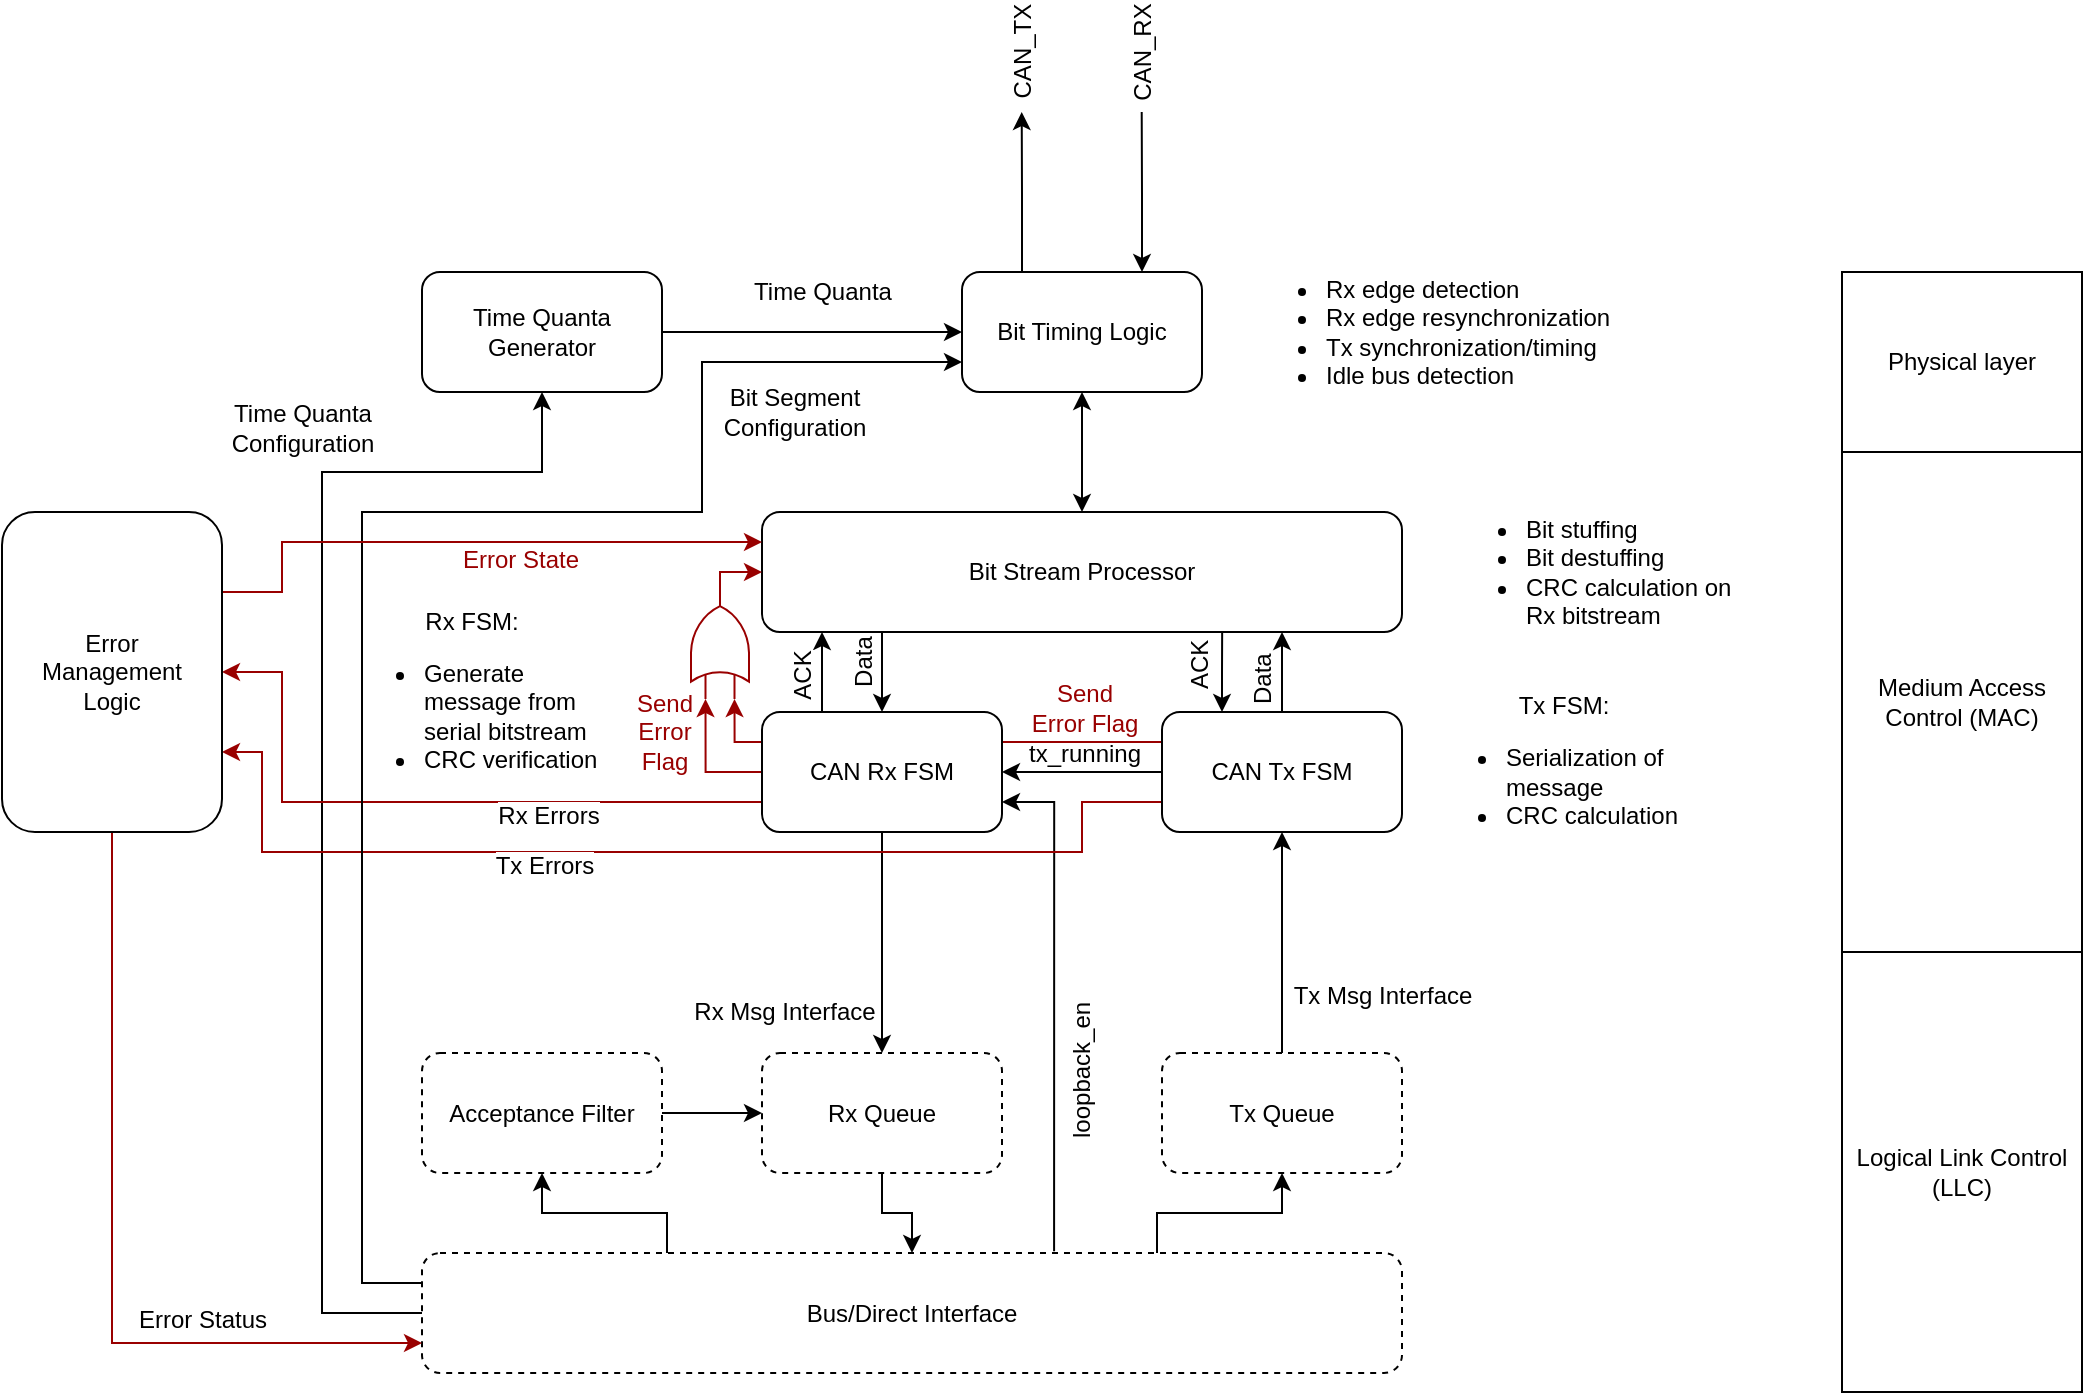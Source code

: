 <mxfile version="11.2.7" type="device" pages="1"><diagram id="me-LAZtUVpTNzn7dx9vU" name="Page-1"><mxGraphModel dx="2522" dy="961" grid="1" gridSize="10" guides="1" tooltips="1" connect="1" arrows="1" fold="1" page="1" pageScale="1" pageWidth="1100" pageHeight="850" math="0" shadow="0"><root><mxCell id="0"/><mxCell id="1" parent="0"/><mxCell id="SrKWXcjdUO_ExOeDERxG-6" style="edgeStyle=orthogonalEdgeStyle;rounded=0;orthogonalLoop=1;jettySize=auto;html=1;exitX=0;exitY=0.25;exitDx=0;exitDy=0;entryX=0;entryY=0.75;entryDx=0;entryDy=0;entryPerimeter=0;strokeColor=#990000;" edge="1" parent="1" source="XEVzVMcjQM6wJkQgXGXH-14" target="SrKWXcjdUO_ExOeDERxG-2"><mxGeometry relative="1" as="geometry"><Array as="points"><mxPoint x="286" y="395"/></Array></mxGeometry></mxCell><mxCell id="SrKWXcjdUO_ExOeDERxG-9" value="Send &lt;br&gt;Error Flag" style="text;html=1;resizable=0;points=[];align=center;verticalAlign=middle;labelBackgroundColor=none;fontColor=#990000;" vertex="1" connectable="0" parent="SrKWXcjdUO_ExOeDERxG-6"><mxGeometry x="0.862" y="-194" relative="1" as="geometry"><mxPoint x="-20" y="-11" as="offset"/></mxGeometry></mxCell><mxCell id="XEVzVMcjQM6wJkQgXGXH-4" style="edgeStyle=orthogonalEdgeStyle;rounded=0;orthogonalLoop=1;jettySize=auto;html=1;exitX=0.25;exitY=0;exitDx=0;exitDy=0;" parent="1" source="XEVzVMcjQM6wJkQgXGXH-1" edge="1"><mxGeometry relative="1" as="geometry"><mxPoint x="429.857" y="80" as="targetPoint"/></mxGeometry></mxCell><mxCell id="XEVzVMcjQM6wJkQgXGXH-6" value="CAN_TX" style="text;html=1;resizable=0;points=[];align=center;verticalAlign=middle;labelBackgroundColor=#ffffff;rotation=-90;" parent="XEVzVMcjQM6wJkQgXGXH-4" vertex="1" connectable="0"><mxGeometry x="0.537" y="4" relative="1" as="geometry"><mxPoint x="4" y="-48.5" as="offset"/></mxGeometry></mxCell><mxCell id="XEVzVMcjQM6wJkQgXGXH-5" style="edgeStyle=orthogonalEdgeStyle;rounded=0;orthogonalLoop=1;jettySize=auto;html=1;exitX=0.75;exitY=0;exitDx=0;exitDy=0;startArrow=classic;startFill=1;endArrow=none;endFill=0;" parent="1" source="XEVzVMcjQM6wJkQgXGXH-1" edge="1"><mxGeometry relative="1" as="geometry"><mxPoint x="489.857" y="80" as="targetPoint"/></mxGeometry></mxCell><mxCell id="XEVzVMcjQM6wJkQgXGXH-7" value="CAN_RX" style="text;html=1;resizable=0;points=[];align=center;verticalAlign=middle;labelBackgroundColor=#ffffff;rotation=-90;" parent="XEVzVMcjQM6wJkQgXGXH-5" vertex="1" connectable="0"><mxGeometry x="0.409" y="-5" relative="1" as="geometry"><mxPoint x="-5" y="-53.5" as="offset"/></mxGeometry></mxCell><mxCell id="XEVzVMcjQM6wJkQgXGXH-8" style="edgeStyle=orthogonalEdgeStyle;rounded=0;orthogonalLoop=1;jettySize=auto;html=1;exitX=0.5;exitY=1;exitDx=0;exitDy=0;entryX=0.5;entryY=0;entryDx=0;entryDy=0;startArrow=classic;startFill=1;endArrow=classic;endFill=1;" parent="1" source="XEVzVMcjQM6wJkQgXGXH-1" target="XEVzVMcjQM6wJkQgXGXH-3" edge="1"><mxGeometry relative="1" as="geometry"/></mxCell><mxCell id="XEVzVMcjQM6wJkQgXGXH-1" value="Bit Timing Logic&lt;br&gt;" style="rounded=1;whiteSpace=wrap;html=1;" parent="1" vertex="1"><mxGeometry x="400" y="160" width="120" height="60" as="geometry"/></mxCell><mxCell id="XEVzVMcjQM6wJkQgXGXH-11" style="edgeStyle=orthogonalEdgeStyle;rounded=0;orthogonalLoop=1;jettySize=auto;html=1;exitX=1;exitY=0.5;exitDx=0;exitDy=0;entryX=0;entryY=0.5;entryDx=0;entryDy=0;startArrow=none;startFill=0;endArrow=classic;endFill=1;" parent="1" source="XEVzVMcjQM6wJkQgXGXH-2" target="XEVzVMcjQM6wJkQgXGXH-1" edge="1"><mxGeometry relative="1" as="geometry"/></mxCell><mxCell id="XEVzVMcjQM6wJkQgXGXH-12" value="Time Quanta" style="text;html=1;resizable=0;points=[];align=center;verticalAlign=middle;labelBackgroundColor=#ffffff;" parent="XEVzVMcjQM6wJkQgXGXH-11" vertex="1" connectable="0"><mxGeometry x="-0.053" y="-23" relative="1" as="geometry"><mxPoint x="9" y="-43" as="offset"/></mxGeometry></mxCell><mxCell id="XEVzVMcjQM6wJkQgXGXH-41" style="edgeStyle=orthogonalEdgeStyle;rounded=0;orthogonalLoop=1;jettySize=auto;html=1;exitX=0.5;exitY=1;exitDx=0;exitDy=0;entryX=0;entryY=0.5;entryDx=0;entryDy=0;startArrow=classic;startFill=1;endArrow=none;endFill=0;" parent="1" source="XEVzVMcjQM6wJkQgXGXH-2" target="XEVzVMcjQM6wJkQgXGXH-36" edge="1"><mxGeometry relative="1" as="geometry"><Array as="points"><mxPoint x="190" y="260"/><mxPoint x="80" y="260"/><mxPoint x="80" y="681"/></Array></mxGeometry></mxCell><mxCell id="D3NXxSed3cIxG1J52lLX-14" value="Time Quanta&lt;br&gt;Configuration&lt;br&gt;" style="text;html=1;resizable=0;points=[];align=center;verticalAlign=middle;labelBackgroundColor=#ffffff;" parent="XEVzVMcjQM6wJkQgXGXH-41" vertex="1" connectable="0"><mxGeometry x="-0.107" y="-6" relative="1" as="geometry"><mxPoint x="-4" y="-149.5" as="offset"/></mxGeometry></mxCell><mxCell id="XEVzVMcjQM6wJkQgXGXH-2" value="Time Quanta Generator" style="rounded=1;whiteSpace=wrap;html=1;" parent="1" vertex="1"><mxGeometry x="130" y="160" width="120" height="60" as="geometry"/></mxCell><mxCell id="XEVzVMcjQM6wJkQgXGXH-3" value="Bit Stream Processor&lt;br&gt;" style="rounded=1;whiteSpace=wrap;html=1;" parent="1" vertex="1"><mxGeometry x="300" y="280" width="320" height="60" as="geometry"/></mxCell><mxCell id="XEVzVMcjQM6wJkQgXGXH-21" style="edgeStyle=orthogonalEdgeStyle;rounded=0;orthogonalLoop=1;jettySize=auto;html=1;exitX=0.5;exitY=0;exitDx=0;exitDy=0;startArrow=classic;startFill=1;endArrow=none;endFill=0;" parent="1" source="XEVzVMcjQM6wJkQgXGXH-9" edge="1"><mxGeometry relative="1" as="geometry"><mxPoint x="360" y="340" as="targetPoint"/></mxGeometry></mxCell><mxCell id="D3NXxSed3cIxG1J52lLX-1" value="Data" style="text;html=1;resizable=0;points=[];align=center;verticalAlign=middle;labelBackgroundColor=#ffffff;rotation=-90;" parent="XEVzVMcjQM6wJkQgXGXH-21" vertex="1" connectable="0"><mxGeometry x="0.397" relative="1" as="geometry"><mxPoint x="-10" y="4" as="offset"/></mxGeometry></mxCell><mxCell id="XEVzVMcjQM6wJkQgXGXH-32" style="edgeStyle=orthogonalEdgeStyle;rounded=0;orthogonalLoop=1;jettySize=auto;html=1;exitX=0.5;exitY=1;exitDx=0;exitDy=0;entryX=0.5;entryY=0;entryDx=0;entryDy=0;startArrow=none;startFill=0;endArrow=classic;endFill=1;" parent="1" source="XEVzVMcjQM6wJkQgXGXH-9" target="XEVzVMcjQM6wJkQgXGXH-30" edge="1"><mxGeometry relative="1" as="geometry"/></mxCell><mxCell id="XEVzVMcjQM6wJkQgXGXH-34" value="Rx Msg Interface" style="text;html=1;resizable=0;points=[];align=center;verticalAlign=middle;labelBackgroundColor=#ffffff;" parent="XEVzVMcjQM6wJkQgXGXH-32" vertex="1" connectable="0"><mxGeometry x="-0.4" y="1" relative="1" as="geometry"><mxPoint x="-50.5" y="57" as="offset"/></mxGeometry></mxCell><mxCell id="XEVzVMcjQM6wJkQgXGXH-43" style="edgeStyle=orthogonalEdgeStyle;rounded=0;orthogonalLoop=1;jettySize=auto;html=1;exitX=1;exitY=0.75;exitDx=0;exitDy=0;startArrow=classic;startFill=1;endArrow=none;endFill=0;entryX=0.645;entryY=-0.015;entryDx=0;entryDy=0;entryPerimeter=0;" parent="1" source="XEVzVMcjQM6wJkQgXGXH-9" target="XEVzVMcjQM6wJkQgXGXH-36" edge="1"><mxGeometry relative="1" as="geometry"><mxPoint x="440" y="510" as="targetPoint"/></mxGeometry></mxCell><mxCell id="XEVzVMcjQM6wJkQgXGXH-44" value="loopback_en" style="text;html=1;resizable=0;points=[];align=center;verticalAlign=middle;labelBackgroundColor=#ffffff;rotation=-90;" parent="XEVzVMcjQM6wJkQgXGXH-43" vertex="1" connectable="0"><mxGeometry x="0.692" y="1" relative="1" as="geometry"><mxPoint x="13" y="-51.5" as="offset"/></mxGeometry></mxCell><mxCell id="D3NXxSed3cIxG1J52lLX-4" style="edgeStyle=orthogonalEdgeStyle;rounded=0;orthogonalLoop=1;jettySize=auto;html=1;exitX=0.25;exitY=0;exitDx=0;exitDy=0;" parent="1" source="XEVzVMcjQM6wJkQgXGXH-9" edge="1"><mxGeometry relative="1" as="geometry"><mxPoint x="330" y="340" as="targetPoint"/></mxGeometry></mxCell><mxCell id="D3NXxSed3cIxG1J52lLX-5" value="ACK&lt;br&gt;" style="text;html=1;resizable=0;points=[];align=center;verticalAlign=middle;labelBackgroundColor=#ffffff;rotation=-90;" parent="D3NXxSed3cIxG1J52lLX-4" vertex="1" connectable="0"><mxGeometry x="-0.15" relative="1" as="geometry"><mxPoint x="-10" y="-1" as="offset"/></mxGeometry></mxCell><mxCell id="D3NXxSed3cIxG1J52lLX-17" style="edgeStyle=orthogonalEdgeStyle;rounded=0;orthogonalLoop=1;jettySize=auto;html=1;exitX=0;exitY=0.75;exitDx=0;exitDy=0;entryX=1;entryY=0.5;entryDx=0;entryDy=0;startArrow=none;startFill=0;endArrow=classic;endFill=1;strokeColor=#990000;" parent="1" source="XEVzVMcjQM6wJkQgXGXH-9" target="D3NXxSed3cIxG1J52lLX-13" edge="1"><mxGeometry relative="1" as="geometry"><Array as="points"><mxPoint x="60" y="425"/><mxPoint x="60" y="360"/></Array></mxGeometry></mxCell><mxCell id="D3NXxSed3cIxG1J52lLX-18" value="Rx Errors" style="text;html=1;resizable=0;points=[];align=center;verticalAlign=middle;labelBackgroundColor=#ffffff;" parent="D3NXxSed3cIxG1J52lLX-17" vertex="1" connectable="0"><mxGeometry x="0.138" y="-2" relative="1" as="geometry"><mxPoint x="83.5" y="9" as="offset"/></mxGeometry></mxCell><mxCell id="SrKWXcjdUO_ExOeDERxG-4" style="edgeStyle=orthogonalEdgeStyle;rounded=0;orthogonalLoop=1;jettySize=auto;html=1;exitX=0;exitY=0.5;exitDx=0;exitDy=0;entryX=0;entryY=0.25;entryDx=0;entryDy=0;entryPerimeter=0;strokeColor=#990000;" edge="1" parent="1" source="XEVzVMcjQM6wJkQgXGXH-9" target="SrKWXcjdUO_ExOeDERxG-2"><mxGeometry relative="1" as="geometry"/></mxCell><mxCell id="SrKWXcjdUO_ExOeDERxG-10" value="Send &lt;br&gt;Error&lt;br&gt;Flag" style="text;html=1;resizable=0;points=[];align=center;verticalAlign=middle;labelBackgroundColor=#ffffff;fontColor=#990000;" vertex="1" connectable="0" parent="SrKWXcjdUO_ExOeDERxG-4"><mxGeometry x="0.26" y="-10" relative="1" as="geometry"><mxPoint x="-31.5" y="-7.5" as="offset"/></mxGeometry></mxCell><mxCell id="XEVzVMcjQM6wJkQgXGXH-9" value="CAN Rx FSM&lt;br&gt;" style="rounded=1;whiteSpace=wrap;html=1;" parent="1" vertex="1"><mxGeometry x="300" y="380" width="120" height="60" as="geometry"/></mxCell><mxCell id="XEVzVMcjQM6wJkQgXGXH-13" value="&lt;div style=&quot;text-align: left&quot;&gt;&lt;ul&gt;&lt;li&gt;Bit stuffing&lt;br&gt;&lt;/li&gt;&lt;li&gt;Bit destuffing&lt;/li&gt;&lt;li&gt;CRC calculation on Rx bitstream&lt;/li&gt;&lt;/ul&gt;&lt;/div&gt;" style="text;html=1;strokeColor=none;fillColor=none;align=left;verticalAlign=middle;whiteSpace=wrap;rounded=0;" parent="1" vertex="1"><mxGeometry x="640" y="280" width="160" height="60" as="geometry"/></mxCell><mxCell id="XEVzVMcjQM6wJkQgXGXH-23" style="edgeStyle=orthogonalEdgeStyle;rounded=0;orthogonalLoop=1;jettySize=auto;html=1;exitX=0.5;exitY=0;exitDx=0;exitDy=0;startArrow=none;startFill=0;endArrow=classic;endFill=1;" parent="1" source="XEVzVMcjQM6wJkQgXGXH-14" edge="1"><mxGeometry relative="1" as="geometry"><mxPoint x="560" y="340" as="targetPoint"/></mxGeometry></mxCell><mxCell id="D3NXxSed3cIxG1J52lLX-2" value="Data" style="text;html=1;resizable=0;points=[];align=center;verticalAlign=middle;labelBackgroundColor=#ffffff;rotation=-90;" parent="XEVzVMcjQM6wJkQgXGXH-23" vertex="1" connectable="0"><mxGeometry x="0.365" relative="1" as="geometry"><mxPoint x="-10" y="11.5" as="offset"/></mxGeometry></mxCell><mxCell id="XEVzVMcjQM6wJkQgXGXH-45" style="edgeStyle=orthogonalEdgeStyle;rounded=0;orthogonalLoop=1;jettySize=auto;html=1;exitX=0;exitY=0.5;exitDx=0;exitDy=0;entryX=1;entryY=0.5;entryDx=0;entryDy=0;startArrow=none;startFill=0;endArrow=classic;endFill=1;" parent="1" source="XEVzVMcjQM6wJkQgXGXH-14" target="XEVzVMcjQM6wJkQgXGXH-9" edge="1"><mxGeometry relative="1" as="geometry"/></mxCell><mxCell id="XEVzVMcjQM6wJkQgXGXH-46" value="tx_running" style="text;html=1;resizable=0;points=[];align=center;verticalAlign=middle;labelBackgroundColor=none;" parent="XEVzVMcjQM6wJkQgXGXH-45" vertex="1" connectable="0"><mxGeometry x="0.443" relative="1" as="geometry"><mxPoint x="18.5" y="-9" as="offset"/></mxGeometry></mxCell><mxCell id="D3NXxSed3cIxG1J52lLX-6" style="edgeStyle=orthogonalEdgeStyle;rounded=0;orthogonalLoop=1;jettySize=auto;html=1;exitX=0.25;exitY=0;exitDx=0;exitDy=0;startArrow=classic;startFill=1;endArrow=none;endFill=0;entryX=0.719;entryY=1;entryDx=0;entryDy=0;entryPerimeter=0;" parent="1" source="XEVzVMcjQM6wJkQgXGXH-14" target="XEVzVMcjQM6wJkQgXGXH-3" edge="1"><mxGeometry relative="1" as="geometry"><mxPoint x="530" y="350" as="targetPoint"/></mxGeometry></mxCell><mxCell id="D3NXxSed3cIxG1J52lLX-8" value="ACK" style="text;html=1;resizable=0;points=[];align=center;verticalAlign=middle;labelBackgroundColor=#ffffff;rotation=-90;" parent="D3NXxSed3cIxG1J52lLX-6" vertex="1" connectable="0"><mxGeometry x="0.484" relative="1" as="geometry"><mxPoint x="-11" y="6.5" as="offset"/></mxGeometry></mxCell><mxCell id="D3NXxSed3cIxG1J52lLX-19" style="edgeStyle=orthogonalEdgeStyle;rounded=0;orthogonalLoop=1;jettySize=auto;html=1;exitX=0;exitY=0.75;exitDx=0;exitDy=0;entryX=1;entryY=0.75;entryDx=0;entryDy=0;startArrow=none;startFill=0;endArrow=classic;endFill=1;strokeColor=#990000;" parent="1" source="XEVzVMcjQM6wJkQgXGXH-14" target="D3NXxSed3cIxG1J52lLX-13" edge="1"><mxGeometry relative="1" as="geometry"><Array as="points"><mxPoint x="460" y="425"/><mxPoint x="460" y="450"/><mxPoint x="50" y="450"/><mxPoint x="50" y="400"/></Array></mxGeometry></mxCell><mxCell id="D3NXxSed3cIxG1J52lLX-22" value="Tx Errors" style="text;html=1;resizable=0;points=[];align=center;verticalAlign=middle;labelBackgroundColor=#ffffff;" parent="D3NXxSed3cIxG1J52lLX-19" vertex="1" connectable="0"><mxGeometry x="0.296" y="1" relative="1" as="geometry"><mxPoint x="18.5" y="6" as="offset"/></mxGeometry></mxCell><mxCell id="XEVzVMcjQM6wJkQgXGXH-14" value="CAN Tx FSM&lt;br&gt;" style="rounded=1;whiteSpace=wrap;html=1;" parent="1" vertex="1"><mxGeometry x="500" y="380" width="120" height="60" as="geometry"/></mxCell><mxCell id="XEVzVMcjQM6wJkQgXGXH-37" style="edgeStyle=orthogonalEdgeStyle;rounded=0;orthogonalLoop=1;jettySize=auto;html=1;exitX=1;exitY=0.5;exitDx=0;exitDy=0;entryX=0;entryY=0.5;entryDx=0;entryDy=0;startArrow=none;startFill=0;endArrow=classic;endFill=1;" parent="1" source="XEVzVMcjQM6wJkQgXGXH-24" target="XEVzVMcjQM6wJkQgXGXH-30" edge="1"><mxGeometry relative="1" as="geometry"/></mxCell><mxCell id="XEVzVMcjQM6wJkQgXGXH-38" style="edgeStyle=orthogonalEdgeStyle;rounded=0;orthogonalLoop=1;jettySize=auto;html=1;exitX=0.5;exitY=1;exitDx=0;exitDy=0;entryX=0.25;entryY=0;entryDx=0;entryDy=0;startArrow=classic;startFill=1;endArrow=none;endFill=0;" parent="1" source="XEVzVMcjQM6wJkQgXGXH-24" target="XEVzVMcjQM6wJkQgXGXH-36" edge="1"><mxGeometry relative="1" as="geometry"/></mxCell><mxCell id="XEVzVMcjQM6wJkQgXGXH-24" value="Acceptance Filter&lt;br&gt;" style="rounded=1;whiteSpace=wrap;html=1;dashed=1;" parent="1" vertex="1"><mxGeometry x="130" y="550.5" width="120" height="60" as="geometry"/></mxCell><mxCell id="XEVzVMcjQM6wJkQgXGXH-39" style="edgeStyle=orthogonalEdgeStyle;rounded=0;orthogonalLoop=1;jettySize=auto;html=1;exitX=0.5;exitY=1;exitDx=0;exitDy=0;entryX=0.5;entryY=0;entryDx=0;entryDy=0;startArrow=none;startFill=0;endArrow=classic;endFill=1;" parent="1" source="XEVzVMcjQM6wJkQgXGXH-30" target="XEVzVMcjQM6wJkQgXGXH-36" edge="1"><mxGeometry relative="1" as="geometry"/></mxCell><mxCell id="XEVzVMcjQM6wJkQgXGXH-30" value="Rx Queue&lt;br&gt;" style="rounded=1;whiteSpace=wrap;html=1;dashed=1;" parent="1" vertex="1"><mxGeometry x="300" y="550.5" width="120" height="60" as="geometry"/></mxCell><mxCell id="XEVzVMcjQM6wJkQgXGXH-33" style="edgeStyle=orthogonalEdgeStyle;rounded=0;orthogonalLoop=1;jettySize=auto;html=1;exitX=0.5;exitY=0;exitDx=0;exitDy=0;entryX=0.5;entryY=1;entryDx=0;entryDy=0;startArrow=none;startFill=0;endArrow=classic;endFill=1;" parent="1" source="XEVzVMcjQM6wJkQgXGXH-31" target="XEVzVMcjQM6wJkQgXGXH-14" edge="1"><mxGeometry relative="1" as="geometry"/></mxCell><mxCell id="XEVzVMcjQM6wJkQgXGXH-35" value="Tx Msg Interface" style="text;html=1;resizable=0;points=[];align=center;verticalAlign=middle;labelBackgroundColor=#ffffff;" parent="XEVzVMcjQM6wJkQgXGXH-33" vertex="1" connectable="0"><mxGeometry x="-0.1" y="-3" relative="1" as="geometry"><mxPoint x="47" y="20.5" as="offset"/></mxGeometry></mxCell><mxCell id="XEVzVMcjQM6wJkQgXGXH-31" value="Tx Queue&lt;br&gt;" style="rounded=1;whiteSpace=wrap;html=1;dashed=1;" parent="1" vertex="1"><mxGeometry x="500" y="550.5" width="120" height="60" as="geometry"/></mxCell><mxCell id="XEVzVMcjQM6wJkQgXGXH-40" style="edgeStyle=orthogonalEdgeStyle;rounded=0;orthogonalLoop=1;jettySize=auto;html=1;exitX=0.75;exitY=0;exitDx=0;exitDy=0;entryX=0.5;entryY=1;entryDx=0;entryDy=0;startArrow=none;startFill=0;endArrow=classic;endFill=1;" parent="1" source="XEVzVMcjQM6wJkQgXGXH-36" target="XEVzVMcjQM6wJkQgXGXH-31" edge="1"><mxGeometry relative="1" as="geometry"/></mxCell><mxCell id="D3NXxSed3cIxG1J52lLX-15" style="edgeStyle=orthogonalEdgeStyle;rounded=0;orthogonalLoop=1;jettySize=auto;html=1;exitX=0;exitY=0.25;exitDx=0;exitDy=0;entryX=0;entryY=0.75;entryDx=0;entryDy=0;startArrow=none;startFill=0;endArrow=classic;endFill=1;" parent="1" source="XEVzVMcjQM6wJkQgXGXH-36" target="XEVzVMcjQM6wJkQgXGXH-1" edge="1"><mxGeometry relative="1" as="geometry"><Array as="points"><mxPoint x="100" y="665"/><mxPoint x="100" y="280"/><mxPoint x="270" y="280"/><mxPoint x="270" y="205"/></Array></mxGeometry></mxCell><mxCell id="D3NXxSed3cIxG1J52lLX-16" value="Bit Segment&lt;br&gt;Configuration" style="text;html=1;resizable=0;points=[];align=center;verticalAlign=middle;labelBackgroundColor=#ffffff;" parent="D3NXxSed3cIxG1J52lLX-15" vertex="1" connectable="0"><mxGeometry x="0.733" y="-1" relative="1" as="geometry"><mxPoint x="21.5" y="24" as="offset"/></mxGeometry></mxCell><mxCell id="XEVzVMcjQM6wJkQgXGXH-36" value="Bus/Direct Interface&lt;br&gt;" style="rounded=1;whiteSpace=wrap;html=1;dashed=1;" parent="1" vertex="1"><mxGeometry x="130" y="650.5" width="490" height="60" as="geometry"/></mxCell><mxCell id="XEVzVMcjQM6wJkQgXGXH-42" value="&lt;div style=&quot;text-align: left&quot;&gt;&lt;ul&gt;&lt;li&gt;Rx edge detection&lt;/li&gt;&lt;li&gt;Rx edge resynchronization&lt;/li&gt;&lt;li&gt;Tx synchronization/timing&lt;/li&gt;&lt;li&gt;Idle bus detection&lt;/li&gt;&lt;/ul&gt;&lt;/div&gt;" style="text;html=1;strokeColor=none;fillColor=none;align=left;verticalAlign=middle;whiteSpace=wrap;rounded=0;" parent="1" vertex="1"><mxGeometry x="540" y="150" width="190" height="80" as="geometry"/></mxCell><mxCell id="XEVzVMcjQM6wJkQgXGXH-48" value="&lt;div style=&quot;text-align: left&quot;&gt;&lt;div style=&quot;text-align: center&quot;&gt;Tx FSM:&lt;/div&gt;&lt;ul&gt;&lt;li&gt;Serialization of message&lt;/li&gt;&lt;li&gt;CRC calculation&lt;/li&gt;&lt;/ul&gt;&lt;/div&gt;" style="text;html=1;strokeColor=none;fillColor=none;align=left;verticalAlign=middle;whiteSpace=wrap;rounded=0;" parent="1" vertex="1"><mxGeometry x="630" y="370" width="140" height="80" as="geometry"/></mxCell><mxCell id="XEVzVMcjQM6wJkQgXGXH-51" value="Physical layer" style="rounded=0;whiteSpace=wrap;html=1;align=center;" parent="1" vertex="1"><mxGeometry x="840" y="160" width="120" height="90" as="geometry"/></mxCell><mxCell id="XEVzVMcjQM6wJkQgXGXH-52" value="Logical Link Control (LLC)" style="rounded=0;whiteSpace=wrap;html=1;align=center;" parent="1" vertex="1"><mxGeometry x="840" y="500" width="120" height="220" as="geometry"/></mxCell><mxCell id="XEVzVMcjQM6wJkQgXGXH-53" value="Medium Access Control (MAC)&lt;br&gt;" style="rounded=0;whiteSpace=wrap;html=1;align=center;" parent="1" vertex="1"><mxGeometry x="840" y="250" width="120" height="250" as="geometry"/></mxCell><mxCell id="D3NXxSed3cIxG1J52lLX-24" style="edgeStyle=orthogonalEdgeStyle;rounded=0;orthogonalLoop=1;jettySize=auto;html=1;exitX=0.5;exitY=1;exitDx=0;exitDy=0;entryX=0;entryY=0.75;entryDx=0;entryDy=0;startArrow=none;startFill=0;endArrow=classic;endFill=1;strokeColor=#990000;" parent="1" source="D3NXxSed3cIxG1J52lLX-13" target="XEVzVMcjQM6wJkQgXGXH-36" edge="1"><mxGeometry relative="1" as="geometry"/></mxCell><mxCell id="D3NXxSed3cIxG1J52lLX-25" value="Error Status" style="text;html=1;resizable=0;points=[];align=center;verticalAlign=middle;labelBackgroundColor=#ffffff;" parent="D3NXxSed3cIxG1J52lLX-24" vertex="1" connectable="0"><mxGeometry x="0.087" y="43" relative="1" as="geometry"><mxPoint x="2" y="20.5" as="offset"/></mxGeometry></mxCell><mxCell id="D3NXxSed3cIxG1J52lLX-26" style="edgeStyle=orthogonalEdgeStyle;rounded=0;orthogonalLoop=1;jettySize=auto;html=1;entryX=0;entryY=0.25;entryDx=0;entryDy=0;startArrow=none;startFill=0;endArrow=classic;endFill=1;strokeColor=#990000;exitX=1;exitY=0.25;exitDx=0;exitDy=0;" parent="1" target="XEVzVMcjQM6wJkQgXGXH-3" edge="1" source="D3NXxSed3cIxG1J52lLX-13"><mxGeometry relative="1" as="geometry"><mxPoint x="150" y="320" as="sourcePoint"/><mxPoint x="530.2" y="435.2" as="targetPoint"/><Array as="points"><mxPoint x="60" y="320"/><mxPoint x="60" y="295"/></Array></mxGeometry></mxCell><mxCell id="D3NXxSed3cIxG1J52lLX-27" value="Error State" style="text;html=1;resizable=0;points=[];align=center;verticalAlign=middle;labelBackgroundColor=#ffffff;fontColor=#990000;" parent="D3NXxSed3cIxG1J52lLX-26" vertex="1" connectable="0"><mxGeometry x="0.548" y="2" relative="1" as="geometry"><mxPoint x="-54.5" y="11" as="offset"/></mxGeometry></mxCell><mxCell id="D3NXxSed3cIxG1J52lLX-13" value="Error &lt;br&gt;Management &lt;br&gt;Logic&lt;br&gt;" style="rounded=1;whiteSpace=wrap;html=1;" parent="1" vertex="1"><mxGeometry x="-80" y="280" width="110" height="160" as="geometry"/></mxCell><mxCell id="D3NXxSed3cIxG1J52lLX-23" value="&lt;div style=&quot;text-align: center&quot;&gt;&lt;span&gt;Rx FSM:&lt;/span&gt;&lt;/div&gt;&lt;ul&gt;&lt;li style=&quot;text-align: left&quot;&gt;Generate message from serial bitstream&lt;/li&gt;&lt;li style=&quot;text-align: left&quot;&gt;CRC verification&lt;/li&gt;&lt;/ul&gt;" style="text;html=1;strokeColor=none;fillColor=none;align=center;verticalAlign=middle;whiteSpace=wrap;rounded=0;dashed=1;" parent="1" vertex="1"><mxGeometry x="90" y="335" width="130" height="80" as="geometry"/></mxCell><mxCell id="SrKWXcjdUO_ExOeDERxG-8" style="edgeStyle=orthogonalEdgeStyle;rounded=0;orthogonalLoop=1;jettySize=auto;html=1;exitX=1;exitY=0.5;exitDx=0;exitDy=0;exitPerimeter=0;entryX=0;entryY=0.5;entryDx=0;entryDy=0;strokeColor=#990000;" edge="1" parent="1" source="SrKWXcjdUO_ExOeDERxG-2" target="XEVzVMcjQM6wJkQgXGXH-3"><mxGeometry relative="1" as="geometry"><Array as="points"><mxPoint x="279" y="310"/></Array></mxGeometry></mxCell><mxCell id="SrKWXcjdUO_ExOeDERxG-2" value="" style="verticalLabelPosition=bottom;shadow=0;dashed=0;align=center;fillColor=#ffffff;html=1;verticalAlign=top;strokeWidth=1;shape=mxgraph.electrical.logic_gates.logic_gate;operation=or;rotation=-90;strokeColor=#990000;" vertex="1" parent="1"><mxGeometry x="250" y="330" width="58" height="29" as="geometry"/></mxCell></root></mxGraphModel></diagram></mxfile>